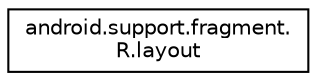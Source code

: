digraph "Graphical Class Hierarchy"
{
 // INTERACTIVE_SVG=YES
 // LATEX_PDF_SIZE
  edge [fontname="Helvetica",fontsize="10",labelfontname="Helvetica",labelfontsize="10"];
  node [fontname="Helvetica",fontsize="10",shape=record];
  rankdir="LR";
  Node0 [label="android.support.fragment.\lR.layout",height=0.2,width=0.4,color="black", fillcolor="white", style="filled",URL="$classandroid_1_1support_1_1fragment_1_1_r_1_1layout.html",tooltip=" "];
}
